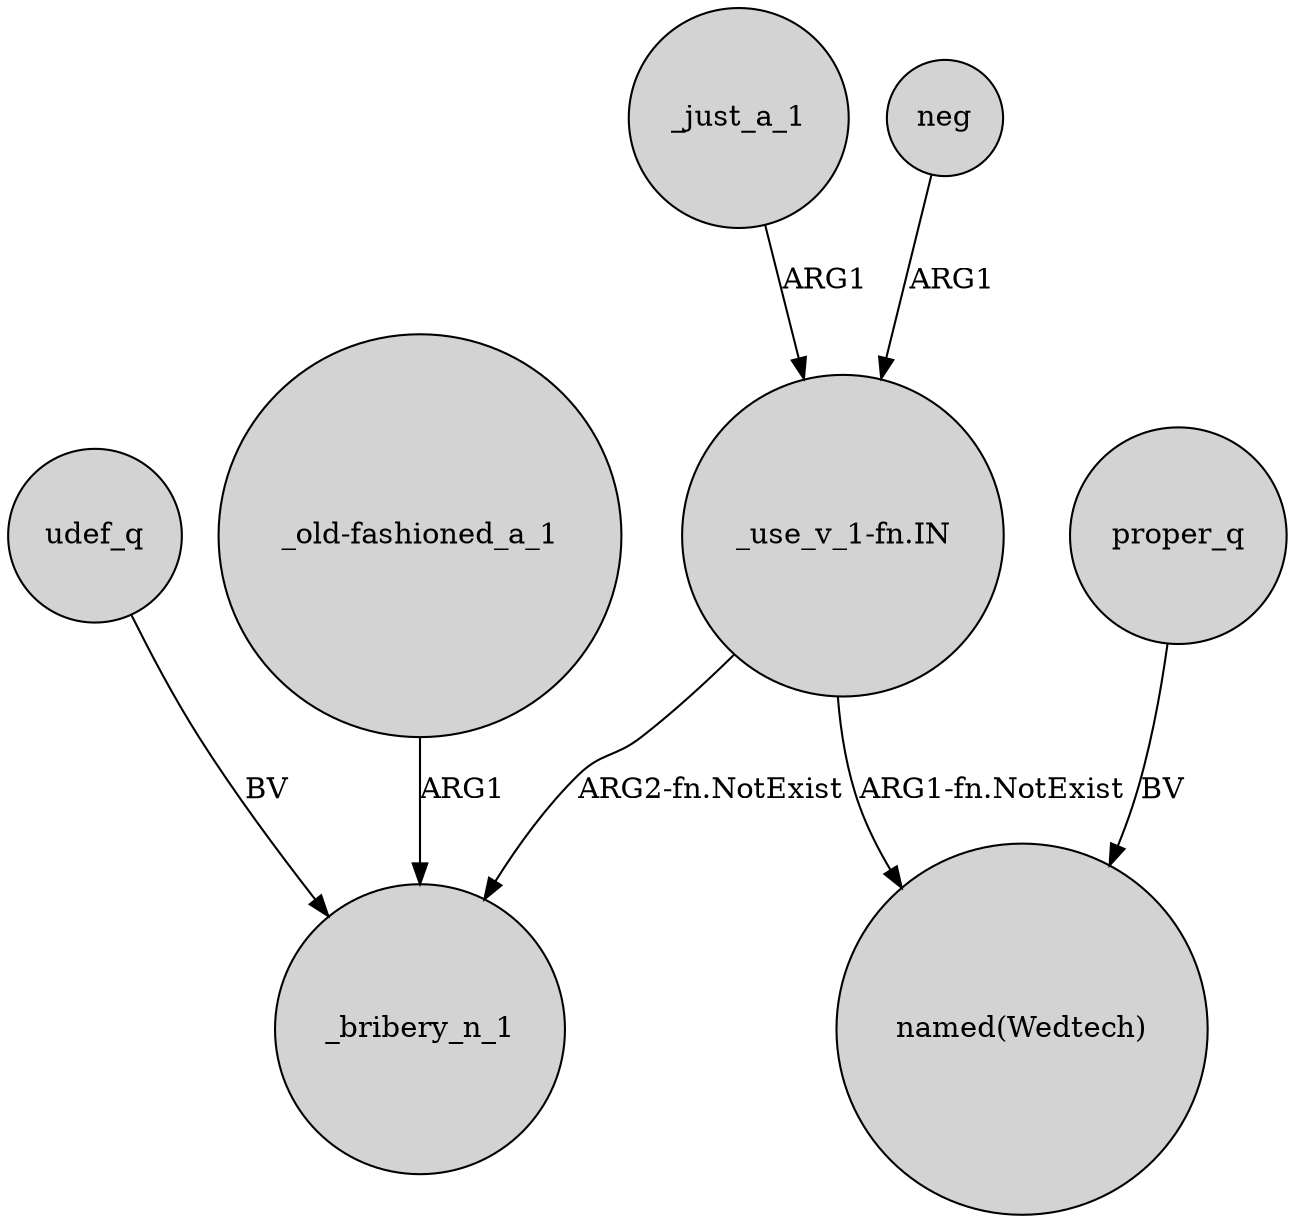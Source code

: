 digraph {
	node [shape=circle style=filled]
	_just_a_1 -> "_use_v_1-fn.IN" [label=ARG1]
	udef_q -> _bribery_n_1 [label=BV]
	"_use_v_1-fn.IN" -> _bribery_n_1 [label="ARG2-fn.NotExist"]
	"_old-fashioned_a_1" -> _bribery_n_1 [label=ARG1]
	"_use_v_1-fn.IN" -> "named(Wedtech)" [label="ARG1-fn.NotExist"]
	neg -> "_use_v_1-fn.IN" [label=ARG1]
	proper_q -> "named(Wedtech)" [label=BV]
}
